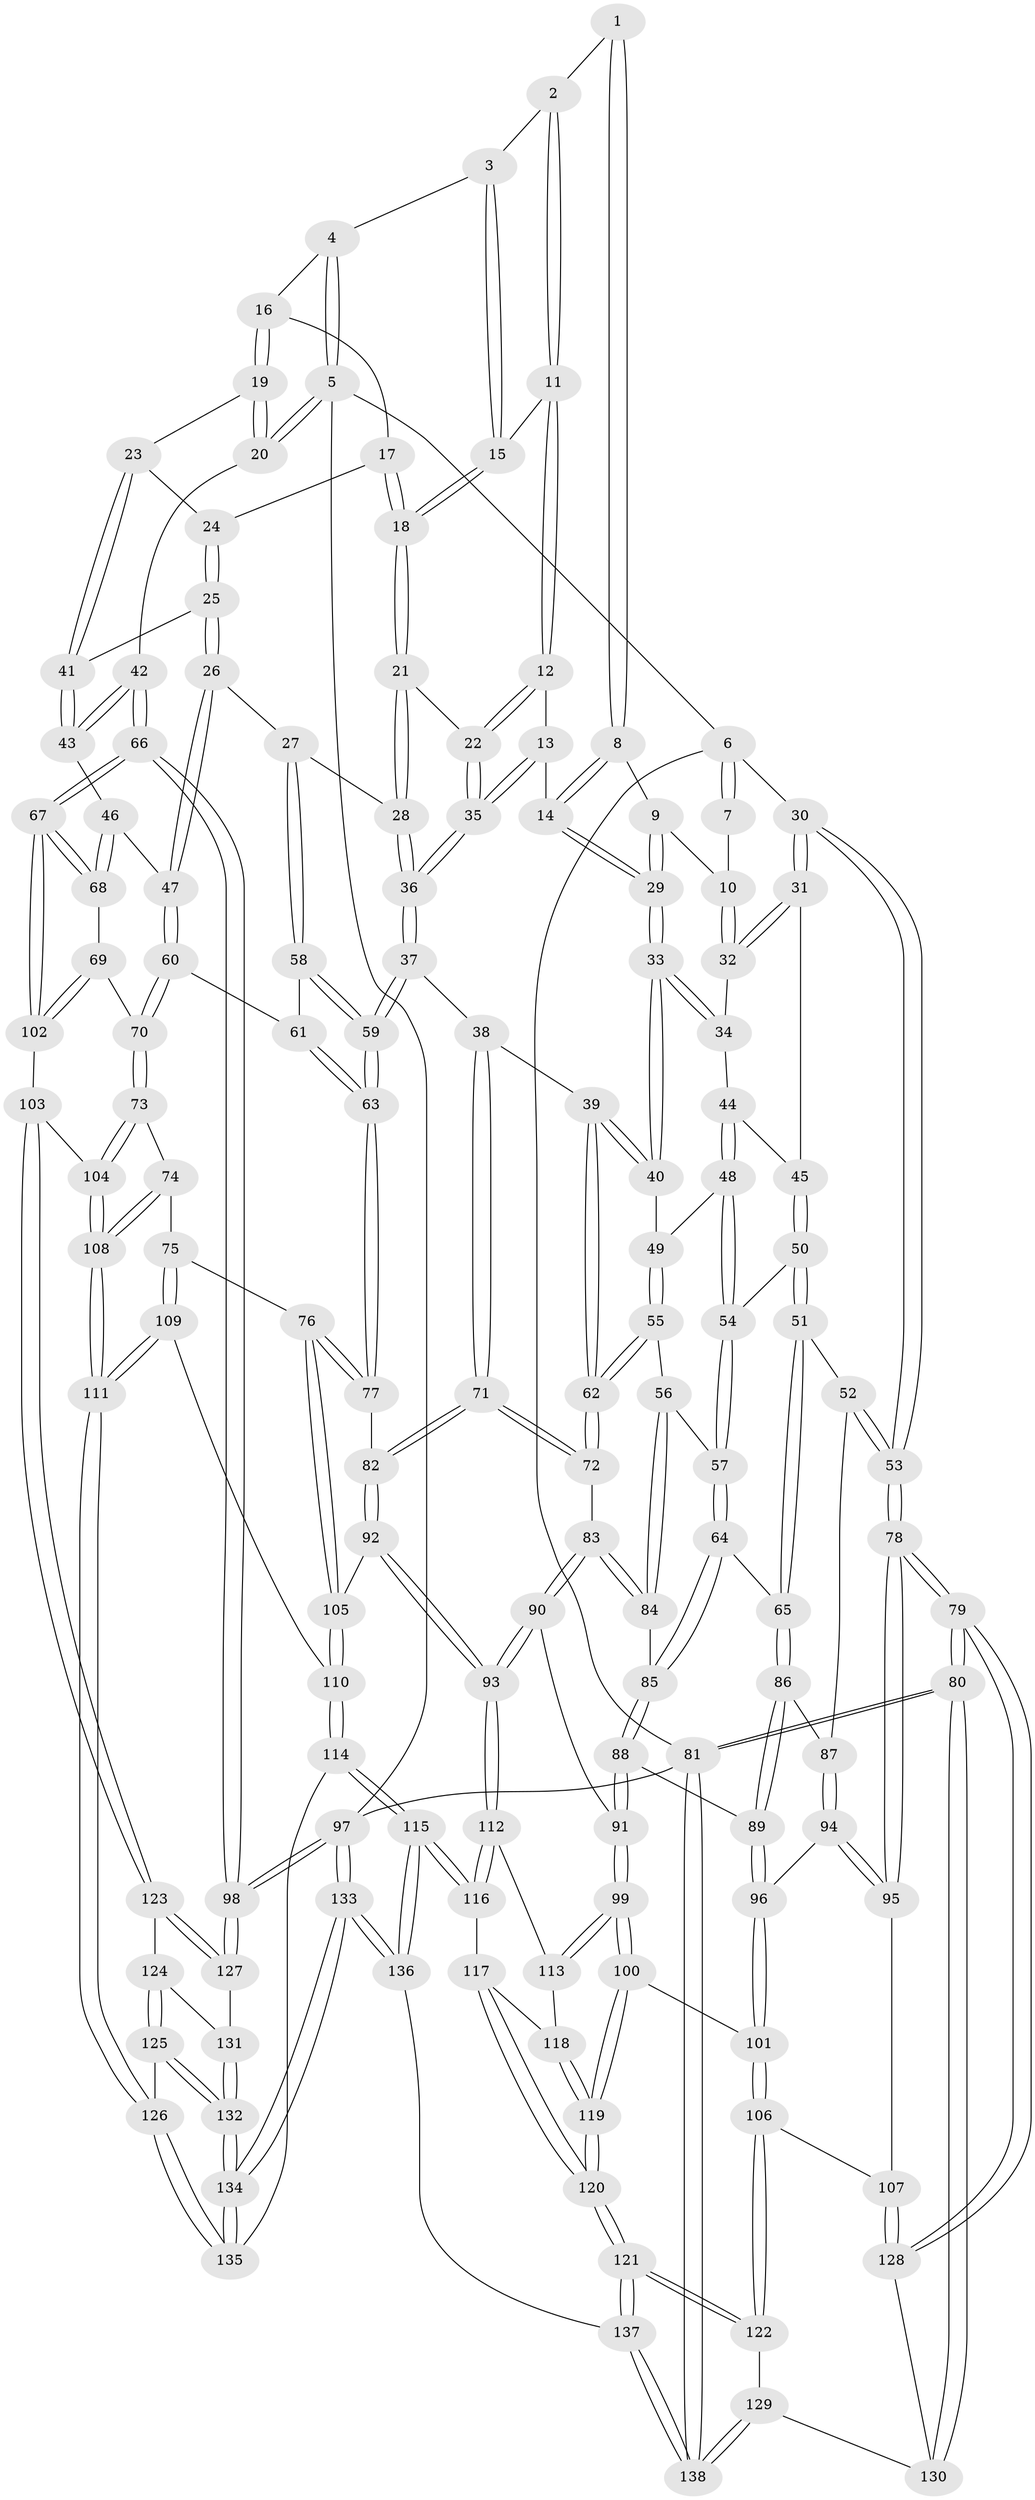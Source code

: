 // Generated by graph-tools (version 1.1) at 2025/51/03/09/25 03:51:04]
// undirected, 138 vertices, 342 edges
graph export_dot {
graph [start="1"]
  node [color=gray90,style=filled];
  1 [pos="+0.44214739191253216+0"];
  2 [pos="+0.701147155436113+0"];
  3 [pos="+0.705088653747458+0"];
  4 [pos="+0.7794920890217061+0"];
  5 [pos="+1+0"];
  6 [pos="+0+0"];
  7 [pos="+0.3529475695095299+0"];
  8 [pos="+0.46504007567733807+0.07853338337481182"];
  9 [pos="+0.3146199010530566+0.12191519527501002"];
  10 [pos="+0.3076991478815638+0.12126461460575252"];
  11 [pos="+0.5757684237482947+0.08815470415853952"];
  12 [pos="+0.5337595456432048+0.13614628820107774"];
  13 [pos="+0.5267604159143027+0.13722074331139958"];
  14 [pos="+0.5096517208674982+0.13268319581117372"];
  15 [pos="+0.7269333277977656+0.07410624078790322"];
  16 [pos="+0.9052393615959741+0.0685942410193371"];
  17 [pos="+0.7871230585081019+0.1152202092585453"];
  18 [pos="+0.7362911805231175+0.1056654434699121"];
  19 [pos="+0.9510975546271476+0.10196780465453399"];
  20 [pos="+1+0.003594188174264641"];
  21 [pos="+0.687928385727918+0.19667973761919563"];
  22 [pos="+0.6762891564830044+0.19490410790838814"];
  23 [pos="+0.9250982491106998+0.17180035099474558"];
  24 [pos="+0.8220106168713656+0.15983082250369543"];
  25 [pos="+0.8259976449690362+0.24059024564311768"];
  26 [pos="+0.7628797273416893+0.2983138158489002"];
  27 [pos="+0.7378649207755273+0.2850914109758138"];
  28 [pos="+0.7143382677688153+0.2585523756430206"];
  29 [pos="+0.4269581419656566+0.2233137103010865"];
  30 [pos="+0+0"];
  31 [pos="+0.06607180244540022+0.08215322525216542"];
  32 [pos="+0.25540305644301353+0.14912946503716495"];
  33 [pos="+0.4193297007114154+0.2546425376055071"];
  34 [pos="+0.26399663112743615+0.18661236615124455"];
  35 [pos="+0.5459254107268915+0.2826704450199104"];
  36 [pos="+0.5314886534024152+0.34012576807007916"];
  37 [pos="+0.5073716727949036+0.37772720944707966"];
  38 [pos="+0.4894539192412473+0.37561725538204366"];
  39 [pos="+0.46456938842773265+0.3692618723417048"];
  40 [pos="+0.41953007701964534+0.3171289795737576"];
  41 [pos="+0.9233500087757679+0.21674532074900282"];
  42 [pos="+1+0.3370837434547272"];
  43 [pos="+0.9818519518629774+0.3022984359352318"];
  44 [pos="+0.265654764350049+0.2528843762052076"];
  45 [pos="+0.12573364087736505+0.30189675325542736"];
  46 [pos="+0.8700175755697044+0.37845445033098446"];
  47 [pos="+0.8055403657010913+0.36956791082062457"];
  48 [pos="+0.29261036201312973+0.3067662247869324"];
  49 [pos="+0.29687626010120916+0.3093858844516872"];
  50 [pos="+0.11724563939828621+0.3676112927754469"];
  51 [pos="+0.10919943039954823+0.3740158474799256"];
  52 [pos="+0.03422538607711147+0.40791861878707975"];
  53 [pos="+0+0.41889557230419944"];
  54 [pos="+0.17609404940326617+0.3791089133659698"];
  55 [pos="+0.2928037476560123+0.43479786578859586"];
  56 [pos="+0.256125955444894+0.45048014490655625"];
  57 [pos="+0.2514400694840786+0.4509138769793764"];
  58 [pos="+0.6453374727636402+0.3759045329666579"];
  59 [pos="+0.5473269956458048+0.4159788749325901"];
  60 [pos="+0.7754138005356436+0.42039404508067524"];
  61 [pos="+0.6971940404311385+0.41160954855743487"];
  62 [pos="+0.36872934553409814+0.4514952744203275"];
  63 [pos="+0.5825048778857563+0.49326518674997066"];
  64 [pos="+0.24281335174916563+0.4635318651090404"];
  65 [pos="+0.16952566062672125+0.49813121545860983"];
  66 [pos="+1+0.6482987903005927"];
  67 [pos="+1+0.6402292576320887"];
  68 [pos="+0.9437886269043343+0.5134823802453228"];
  69 [pos="+0.7741543402368067+0.5456765588026623"];
  70 [pos="+0.7445936848260721+0.5367994501623897"];
  71 [pos="+0.43027129418547955+0.5591633626557921"];
  72 [pos="+0.36942617137582906+0.51496836382089"];
  73 [pos="+0.7082322658310111+0.556430180845277"];
  74 [pos="+0.679319966665246+0.5575588256004528"];
  75 [pos="+0.6240283602572789+0.5558350679674406"];
  76 [pos="+0.6119111271546073+0.5505429993218991"];
  77 [pos="+0.5958711949699759+0.5334376110793885"];
  78 [pos="+0+0.5511870225707511"];
  79 [pos="+0+0.7114431391859477"];
  80 [pos="+0+0.9770304569186904"];
  81 [pos="+0+1"];
  82 [pos="+0.44008845999794904+0.5721296546598877"];
  83 [pos="+0.32954881143321224+0.5471735603386343"];
  84 [pos="+0.3024865998399797+0.5354194078707186"];
  85 [pos="+0.2350612479708483+0.5502678674664301"];
  86 [pos="+0.15345556851001166+0.5371159142139473"];
  87 [pos="+0.1159786680290357+0.5459690144418369"];
  88 [pos="+0.2219615996815321+0.5692726608213465"];
  89 [pos="+0.19784250853859653+0.5636840687970621"];
  90 [pos="+0.3229412664066381+0.5868435493566984"];
  91 [pos="+0.2532086123430877+0.6304049734424058"];
  92 [pos="+0.41372477559463666+0.6571702905473856"];
  93 [pos="+0.41051737669236676+0.659644025054762"];
  94 [pos="+0.08351251873319614+0.5981344170541594"];
  95 [pos="+0.0782463895126229+0.6017901831975447"];
  96 [pos="+0.15627065271797738+0.6260615787271406"];
  97 [pos="+1+1"];
  98 [pos="+1+0.683234569655498"];
  99 [pos="+0.24496893943749443+0.6781439804073609"];
  100 [pos="+0.24300161413117516+0.6801447608373288"];
  101 [pos="+0.20460771108977738+0.685556161164403"];
  102 [pos="+0.8641576413289166+0.6499716308322168"];
  103 [pos="+0.8013274415885512+0.711268872997917"];
  104 [pos="+0.7627754332093356+0.706855306122327"];
  105 [pos="+0.5178915717018664+0.6713283360869025"];
  106 [pos="+0.16512568515873857+0.7097208440242513"];
  107 [pos="+0.09110235711758469+0.724429382931586"];
  108 [pos="+0.6915417751872287+0.769169533921349"];
  109 [pos="+0.624808472304015+0.5834850150854782"];
  110 [pos="+0.560607812384493+0.7935481743914007"];
  111 [pos="+0.663454248112467+0.7989061486875033"];
  112 [pos="+0.40202734992361416+0.6758263235066676"];
  113 [pos="+0.36514393937458123+0.6930099344933831"];
  114 [pos="+0.566863626501421+0.8261461609955528"];
  115 [pos="+0.5449867414293426+0.8428015865738783"];
  116 [pos="+0.4675232554747341+0.8216649905578507"];
  117 [pos="+0.39313804038635863+0.8415006385322311"];
  118 [pos="+0.35838294735666876+0.7140237952385161"];
  119 [pos="+0.28079693114284016+0.8499248808221602"];
  120 [pos="+0.27967620010318656+0.8885160810791792"];
  121 [pos="+0.26766259040968715+0.9054288854409347"];
  122 [pos="+0.22122686045023893+0.88907892573664"];
  123 [pos="+0.8052747522174188+0.717085171372119"];
  124 [pos="+0.8084521595799611+0.8197419163840706"];
  125 [pos="+0.7403748615925149+0.8506806554650964"];
  126 [pos="+0.6633839367398748+0.7990482605983825"];
  127 [pos="+0.9202372045099583+0.7906436251501651"];
  128 [pos="+0.08000083224003167+0.7372332392167136"];
  129 [pos="+0.1392015523450973+0.875755678012987"];
  130 [pos="+0.10340957721480516+0.8489563962615875"];
  131 [pos="+0.8818996683147678+0.8282435633992229"];
  132 [pos="+0.8506657678902236+1"];
  133 [pos="+0.8751476973281684+1"];
  134 [pos="+0.8676162842760958+1"];
  135 [pos="+0.6040644040090285+0.8202048300472591"];
  136 [pos="+0.5093395603235165+1"];
  137 [pos="+0.3306208005898344+1"];
  138 [pos="+0+1"];
  1 -- 2;
  1 -- 8;
  1 -- 8;
  2 -- 3;
  2 -- 11;
  2 -- 11;
  3 -- 4;
  3 -- 15;
  3 -- 15;
  4 -- 5;
  4 -- 5;
  4 -- 16;
  5 -- 6;
  5 -- 20;
  5 -- 20;
  5 -- 97;
  6 -- 7;
  6 -- 7;
  6 -- 30;
  6 -- 81;
  7 -- 10;
  8 -- 9;
  8 -- 14;
  8 -- 14;
  9 -- 10;
  9 -- 29;
  9 -- 29;
  10 -- 32;
  10 -- 32;
  11 -- 12;
  11 -- 12;
  11 -- 15;
  12 -- 13;
  12 -- 22;
  12 -- 22;
  13 -- 14;
  13 -- 35;
  13 -- 35;
  14 -- 29;
  14 -- 29;
  15 -- 18;
  15 -- 18;
  16 -- 17;
  16 -- 19;
  16 -- 19;
  17 -- 18;
  17 -- 18;
  17 -- 24;
  18 -- 21;
  18 -- 21;
  19 -- 20;
  19 -- 20;
  19 -- 23;
  20 -- 42;
  21 -- 22;
  21 -- 28;
  21 -- 28;
  22 -- 35;
  22 -- 35;
  23 -- 24;
  23 -- 41;
  23 -- 41;
  24 -- 25;
  24 -- 25;
  25 -- 26;
  25 -- 26;
  25 -- 41;
  26 -- 27;
  26 -- 47;
  26 -- 47;
  27 -- 28;
  27 -- 58;
  27 -- 58;
  28 -- 36;
  28 -- 36;
  29 -- 33;
  29 -- 33;
  30 -- 31;
  30 -- 31;
  30 -- 53;
  30 -- 53;
  31 -- 32;
  31 -- 32;
  31 -- 45;
  32 -- 34;
  33 -- 34;
  33 -- 34;
  33 -- 40;
  33 -- 40;
  34 -- 44;
  35 -- 36;
  35 -- 36;
  36 -- 37;
  36 -- 37;
  37 -- 38;
  37 -- 59;
  37 -- 59;
  38 -- 39;
  38 -- 71;
  38 -- 71;
  39 -- 40;
  39 -- 40;
  39 -- 62;
  39 -- 62;
  40 -- 49;
  41 -- 43;
  41 -- 43;
  42 -- 43;
  42 -- 43;
  42 -- 66;
  42 -- 66;
  43 -- 46;
  44 -- 45;
  44 -- 48;
  44 -- 48;
  45 -- 50;
  45 -- 50;
  46 -- 47;
  46 -- 68;
  46 -- 68;
  47 -- 60;
  47 -- 60;
  48 -- 49;
  48 -- 54;
  48 -- 54;
  49 -- 55;
  49 -- 55;
  50 -- 51;
  50 -- 51;
  50 -- 54;
  51 -- 52;
  51 -- 65;
  51 -- 65;
  52 -- 53;
  52 -- 53;
  52 -- 87;
  53 -- 78;
  53 -- 78;
  54 -- 57;
  54 -- 57;
  55 -- 56;
  55 -- 62;
  55 -- 62;
  56 -- 57;
  56 -- 84;
  56 -- 84;
  57 -- 64;
  57 -- 64;
  58 -- 59;
  58 -- 59;
  58 -- 61;
  59 -- 63;
  59 -- 63;
  60 -- 61;
  60 -- 70;
  60 -- 70;
  61 -- 63;
  61 -- 63;
  62 -- 72;
  62 -- 72;
  63 -- 77;
  63 -- 77;
  64 -- 65;
  64 -- 85;
  64 -- 85;
  65 -- 86;
  65 -- 86;
  66 -- 67;
  66 -- 67;
  66 -- 98;
  66 -- 98;
  67 -- 68;
  67 -- 68;
  67 -- 102;
  67 -- 102;
  68 -- 69;
  69 -- 70;
  69 -- 102;
  69 -- 102;
  70 -- 73;
  70 -- 73;
  71 -- 72;
  71 -- 72;
  71 -- 82;
  71 -- 82;
  72 -- 83;
  73 -- 74;
  73 -- 104;
  73 -- 104;
  74 -- 75;
  74 -- 108;
  74 -- 108;
  75 -- 76;
  75 -- 109;
  75 -- 109;
  76 -- 77;
  76 -- 77;
  76 -- 105;
  76 -- 105;
  77 -- 82;
  78 -- 79;
  78 -- 79;
  78 -- 95;
  78 -- 95;
  79 -- 80;
  79 -- 80;
  79 -- 128;
  79 -- 128;
  80 -- 81;
  80 -- 81;
  80 -- 130;
  80 -- 130;
  81 -- 138;
  81 -- 138;
  81 -- 97;
  82 -- 92;
  82 -- 92;
  83 -- 84;
  83 -- 84;
  83 -- 90;
  83 -- 90;
  84 -- 85;
  85 -- 88;
  85 -- 88;
  86 -- 87;
  86 -- 89;
  86 -- 89;
  87 -- 94;
  87 -- 94;
  88 -- 89;
  88 -- 91;
  88 -- 91;
  89 -- 96;
  89 -- 96;
  90 -- 91;
  90 -- 93;
  90 -- 93;
  91 -- 99;
  91 -- 99;
  92 -- 93;
  92 -- 93;
  92 -- 105;
  93 -- 112;
  93 -- 112;
  94 -- 95;
  94 -- 95;
  94 -- 96;
  95 -- 107;
  96 -- 101;
  96 -- 101;
  97 -- 98;
  97 -- 98;
  97 -- 133;
  97 -- 133;
  98 -- 127;
  98 -- 127;
  99 -- 100;
  99 -- 100;
  99 -- 113;
  99 -- 113;
  100 -- 101;
  100 -- 119;
  100 -- 119;
  101 -- 106;
  101 -- 106;
  102 -- 103;
  103 -- 104;
  103 -- 123;
  103 -- 123;
  104 -- 108;
  104 -- 108;
  105 -- 110;
  105 -- 110;
  106 -- 107;
  106 -- 122;
  106 -- 122;
  107 -- 128;
  107 -- 128;
  108 -- 111;
  108 -- 111;
  109 -- 110;
  109 -- 111;
  109 -- 111;
  110 -- 114;
  110 -- 114;
  111 -- 126;
  111 -- 126;
  112 -- 113;
  112 -- 116;
  112 -- 116;
  113 -- 118;
  114 -- 115;
  114 -- 115;
  114 -- 135;
  115 -- 116;
  115 -- 116;
  115 -- 136;
  115 -- 136;
  116 -- 117;
  117 -- 118;
  117 -- 120;
  117 -- 120;
  118 -- 119;
  118 -- 119;
  119 -- 120;
  119 -- 120;
  120 -- 121;
  120 -- 121;
  121 -- 122;
  121 -- 122;
  121 -- 137;
  121 -- 137;
  122 -- 129;
  123 -- 124;
  123 -- 127;
  123 -- 127;
  124 -- 125;
  124 -- 125;
  124 -- 131;
  125 -- 126;
  125 -- 132;
  125 -- 132;
  126 -- 135;
  126 -- 135;
  127 -- 131;
  128 -- 130;
  129 -- 130;
  129 -- 138;
  129 -- 138;
  131 -- 132;
  131 -- 132;
  132 -- 134;
  132 -- 134;
  133 -- 134;
  133 -- 134;
  133 -- 136;
  133 -- 136;
  134 -- 135;
  134 -- 135;
  136 -- 137;
  137 -- 138;
  137 -- 138;
}
